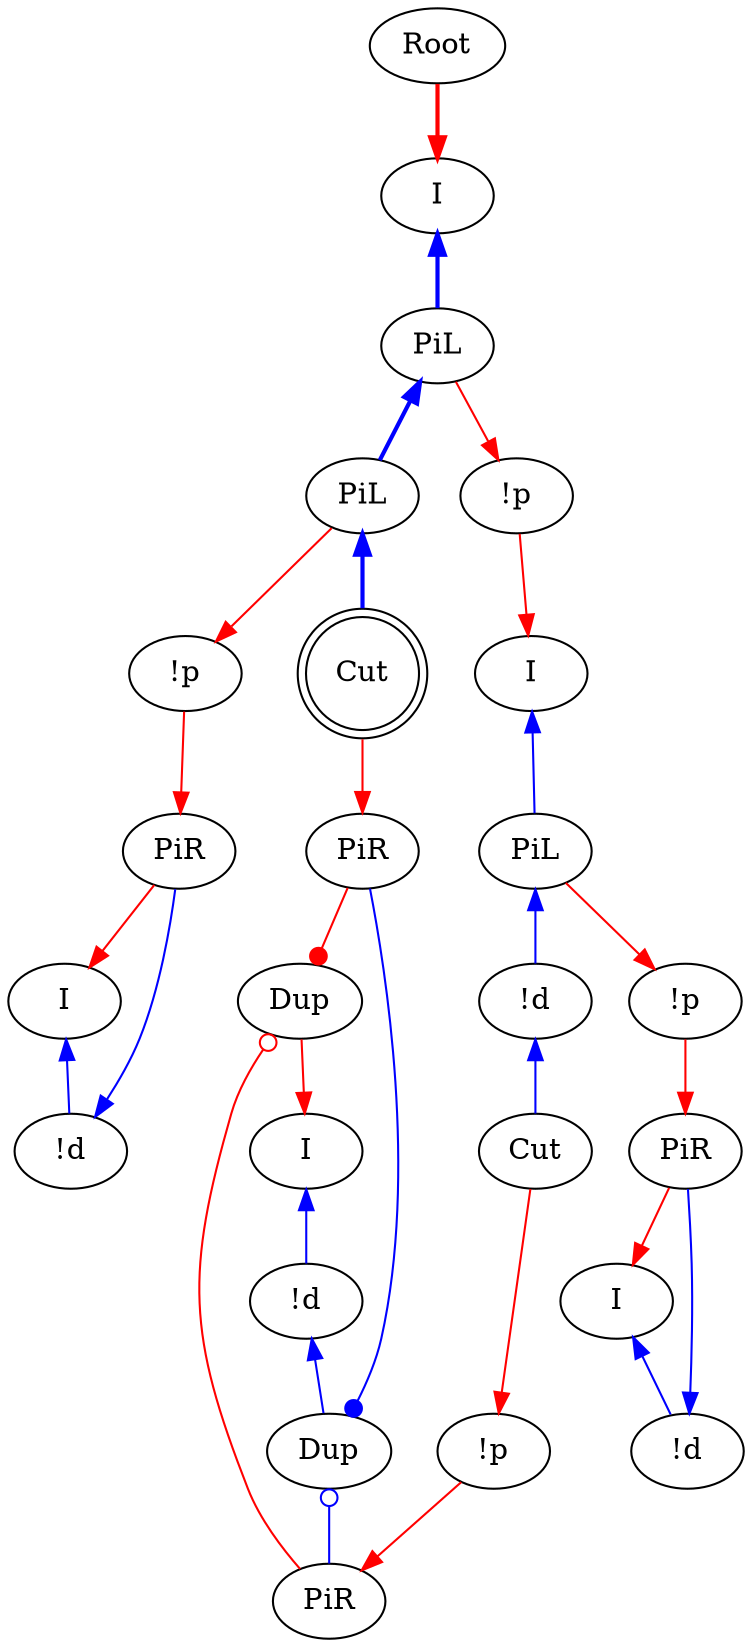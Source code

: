 digraph {
"Root0" [label="Root"]
"PiL0" [label="PiL"]
"PiL1" [label="PiL"]
"!p0" [label="!p"]
"PiR0" [label="PiR"]
"!d0" [label="!d"]
"I0" [label="I"]
"!p1" [label="!p"]
"!d1" [label="!d"]
"PiL2" [label="PiL"]
"I1" [label="I"]
"!p2" [label="!p"]
"PiR1" [label="PiR"]
"!d2" [label="!d"]
"I2" [label="I"]
"!d3" [label="!d"]
"I3" [label="I"]
"I4" [label="I"]
"!p3" [label="!p"]
"Cut0" [label="Cut"]
"Cut1" [label="Cut",shape=doublecircle]
"PiR2" [label="PiR"]
"PiR3" [label="PiR"]
"Dup4_0" [label="Dup"]
"Dup4_1" [label="Dup"]
"PiL2" -> "!d1"[color=blue,tooltip="e103",dir=back]
"I1" -> "PiL2"[color=blue,tooltip="e105",dir=back]
"PiL2" -> "!p2"[color=red,tooltip="e107"]
"!p2" -> "PiR1"[color=red,tooltip="e111"]
"!d2" -> "Dup4_0"[color=blue,tooltip="e112",dir=back]
"Dup4_1" -> "I2"[color=red,tooltip="e114"]
"!d3" -> "PiR1"[color=blue,tooltip="e117",dir=back]
"PiR1" -> "I3"[color=red,tooltip="e119"]
"I2" -> "!d2"[color=blue,tooltip="e120",dir=back]
"I3" -> "!d3"[color=blue,tooltip="e123",dir=back]
"Cut0" -> "!p3"[color=red,tooltip="e125"]
"Cut1" -> "PiR2"[color=red,tooltip="e126"]
"!p3" -> "PiR3"[color=red,tooltip="e127"]
"Dup4_0" -> "PiR2"[color=blue,tooltip="e128",arrowtail=dot,dir=back]
"Dup4_0" -> "PiR3"[color=blue,tooltip="e129",arrowtail=odot,dir=back]
"PiR2" -> "Dup4_1"[color=red,tooltip="e130",arrowhead=dot]
"PiR3" -> "Dup4_1"[color=red,tooltip="e131",arrowhead=odot]
"!d1" -> "Cut0"[color=blue,tooltip="e47",dir=back]
"PiL0" -> "Cut1"[color=blue,tooltip="e49",penwidth=2,dir=back]
"PiL1" -> "PiL0"[color=blue,tooltip="e51",penwidth=2,dir=back]
"PiL0" -> "!p0"[color=red,tooltip="e53"]
"I4" -> "PiL1"[color=blue,tooltip="e55",penwidth=2,dir=back]
"PiL1" -> "!p1"[color=red,tooltip="e57"]
"!p0" -> "PiR0"[color=red,tooltip="e85"]
"!d0" -> "PiR0"[color=blue,tooltip="e87",dir=back]
"PiR0" -> "I0"[color=red,tooltip="e89"]
"I0" -> "!d0"[color=blue,tooltip="e91",dir=back]
"!p1" -> "I1"[color=red,tooltip="e95"]
"Root0" -> "I4"[color=red,tooltip="rettop",penwidth=2]
}
